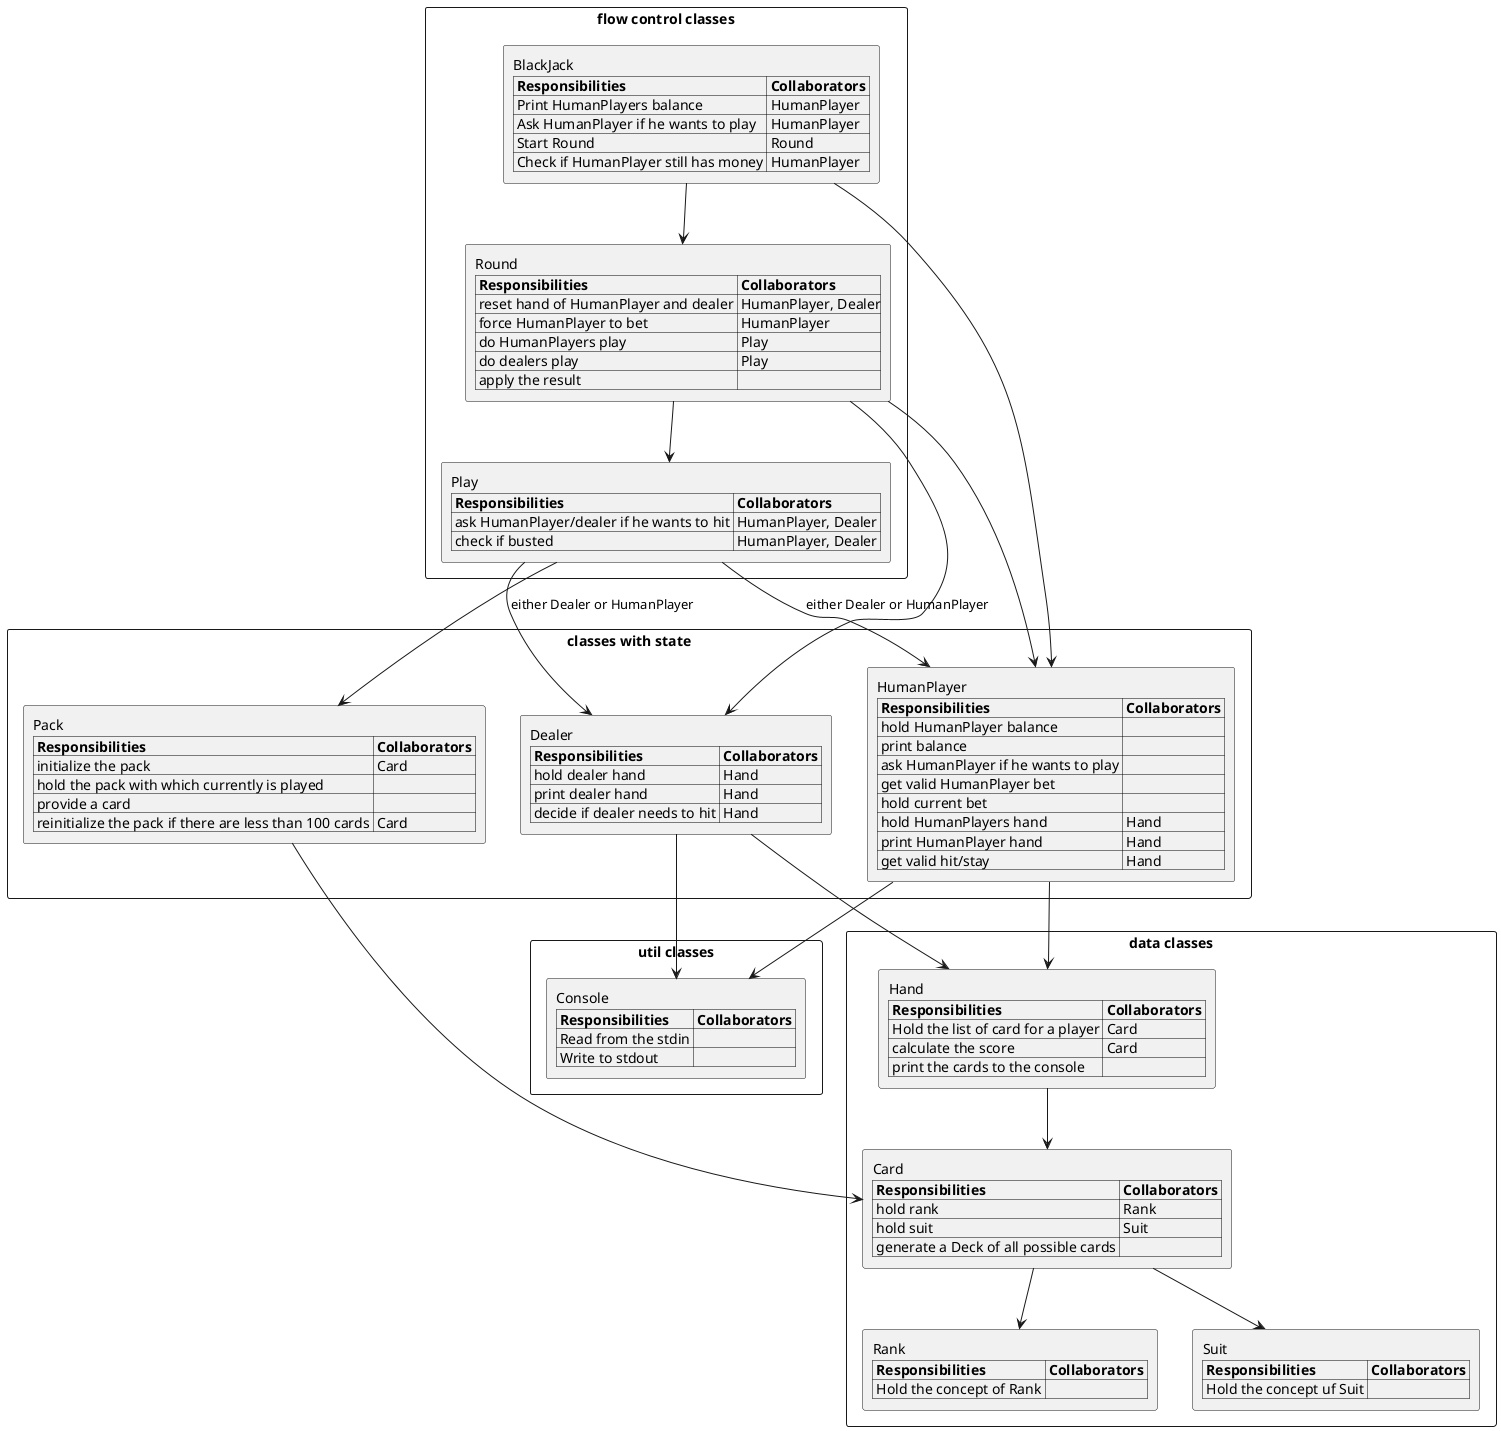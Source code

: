 @startuml

rectangle "flow control classes" {
    rectangle BlackJack [
        BlackJack
        |= Responsibilities |= Collaborators |
        | Print HumanPlayers balance | HumanPlayer |
        | Ask HumanPlayer if he wants to play | HumanPlayer |
        | Start Round | Round |
        | Check if HumanPlayer still has money | HumanPlayer |
    ]

    rectangle Round [
        Round
        |= Responsibilities |= Collaborators |
        | reset hand of HumanPlayer and dealer | HumanPlayer, Dealer|
        | force HumanPlayer to bet | HumanPlayer |
        | do HumanPlayers play | Play |
        | do dealers play | Play |
        | apply the result | |
    ]

    rectangle Play [
        Play
        |= Responsibilities |= Collaborators |
        | ask HumanPlayer/dealer if he wants to hit | HumanPlayer, Dealer |
        | check if busted | HumanPlayer, Dealer |
    ]

    BlackJack --> Round
    Round --> Play
}

rectangle "classes with state" {
    rectangle Dealer [
        Dealer
        |= Responsibilities |= Collaborators |
        | hold dealer hand | Hand |
        | print dealer hand | Hand |
        | decide if dealer needs to hit | Hand |
    ]

    rectangle HumanPlayer [
        HumanPlayer
        |= Responsibilities |= Collaborators |
        | hold HumanPlayer balance | |
        | print balance | |
        | ask HumanPlayer if he wants to play | |
        | get valid HumanPlayer bet | |
        | hold current bet | |
        | hold HumanPlayers hand | Hand |
        | print HumanPlayer hand | Hand |
        | get valid hit/stay | Hand |
    ]

    rectangle Pack [
        Pack
        |= Responsibilities |= Collaborators |
        | initialize the pack | Card |
        | hold the pack with which currently is played | |
        | provide a card | |
        | reinitialize the pack if there are less than 100 cards | Card |
    ]
}

rectangle "util classes" {

    rectangle Console [
        Console
        |= Responsibilities |= Collaborators |
        | Read from the stdin ||
        | Write to stdout ||
    ]
}

rectangle "data classes" {

    rectangle Hand [
        Hand
        |= Responsibilities |= Collaborators |
        | Hold the list of card for a player | Card |
        | calculate the score | Card |
        | print the cards to the console | |
    ]

    rectangle Card [
        Card
        |= Responsibilities |= Collaborators |
        | hold rank | Rank |
        | hold suit | Suit |
        | generate a Deck of all possible cards ||
    ]

    rectangle Rank [
        Rank
        |= Responsibilities |= Collaborators |
        | Hold the concept of Rank | |
    ]

    rectangle Suit [
        Suit
        |= Responsibilities |= Collaborators |
        | Hold the concept uf Suit | |
    ]

    Hand --> Card
    Card --> Rank
    Card --> Suit
}

BlackJack --> HumanPlayer

Round --> HumanPlayer
Round --> Dealer

Play --> Dealer : either Dealer or HumanPlayer
Play --> HumanPlayer : either Dealer or HumanPlayer
Play --> Pack

HumanPlayer --> Hand
Dealer --> Hand

Pack -> Card

HumanPlayer --> Console
Dealer --> Console

@enduml
